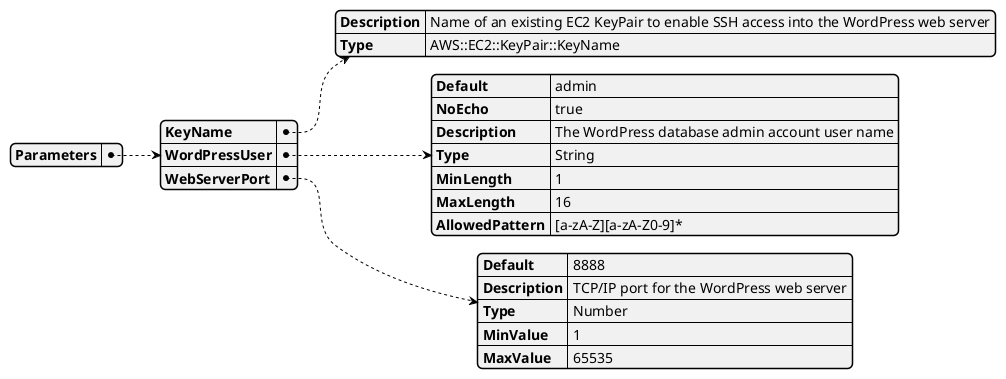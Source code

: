 @startyaml Aws_Cloud_Formation

# https://docs.aws.amazon.com/AWSCloudFormation/latest/UserGuide/gettingstarted.templatebasics.html

Parameters:
  KeyName:
    Description: Name of an existing EC2 KeyPair to enable SSH access into the WordPress web server
    Type: AWS::EC2::KeyPair::KeyName
  WordPressUser:
    Default: admin
    NoEcho: true
    Description: The WordPress database admin account user name
    Type: String
    MinLength: 1
    MaxLength: 16
    AllowedPattern: "[a-zA-Z][a-zA-Z0-9]*"
  WebServerPort:
    Default: 8888
    Description: TCP/IP port for the WordPress web server
    Type: Number
    MinValue: 1
    MaxValue: 65535

@endyaml